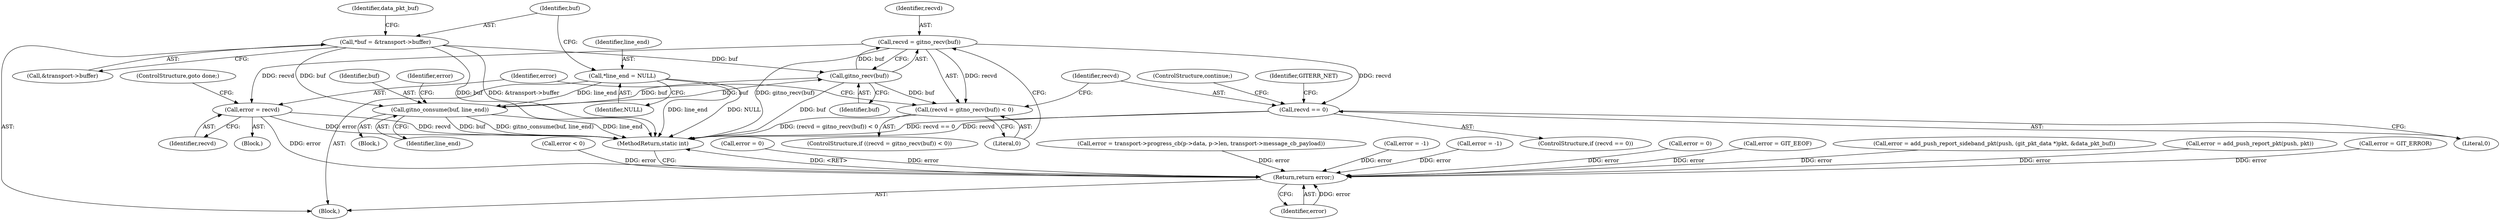 digraph "0_libgit2_2fdef641fd0dd2828bd948234ae86de75221a11a_1@API" {
"1000174" [label="(Call,recvd = gitno_recv(buf))"];
"1000176" [label="(Call,gitno_recv(buf))"];
"1000116" [label="(Call,*buf = &transport->buffer)"];
"1000197" [label="(Call,gitno_consume(buf, line_end))"];
"1000112" [label="(Call,*line_end = NULL)"];
"1000173" [label="(Call,(recvd = gitno_recv(buf)) < 0)"];
"1000180" [label="(Call,error = recvd)"];
"1000299" [label="(Return,return error;)"];
"1000185" [label="(Call,recvd == 0)"];
"1000285" [label="(Call,error = GIT_ERROR)"];
"1000197" [label="(Call,gitno_consume(buf, line_end))"];
"1000182" [label="(Identifier,recvd)"];
"1000175" [label="(Identifier,recvd)"];
"1000126" [label="(Identifier,data_pkt_buf)"];
"1000198" [label="(Identifier,buf)"];
"1000196" [label="(ControlStructure,continue;)"];
"1000186" [label="(Identifier,recvd)"];
"1000177" [label="(Identifier,buf)"];
"1000180" [label="(Call,error = recvd)"];
"1000301" [label="(MethodReturn,static int)"];
"1000117" [label="(Identifier,buf)"];
"1000113" [label="(Identifier,line_end)"];
"1000184" [label="(ControlStructure,if (recvd == 0))"];
"1000190" [label="(Identifier,GITERR_NET)"];
"1000118" [label="(Call,&transport->buffer)"];
"1000290" [label="(Call,error < 0)"];
"1000200" [label="(Call,error = 0)"];
"1000299" [label="(Return,return error;)"];
"1000183" [label="(ControlStructure,goto done;)"];
"1000129" [label="(Block,)"];
"1000178" [label="(Literal,0)"];
"1000300" [label="(Identifier,error)"];
"1000245" [label="(Call,error = transport->progress_cb(p->data, p->len, transport->message_cb_payload))"];
"1000187" [label="(Literal,0)"];
"1000162" [label="(Call,error = -1)"];
"1000112" [label="(Call,*line_end = NULL)"];
"1000106" [label="(Block,)"];
"1000228" [label="(Call,error = -1)"];
"1000116" [label="(Call,*buf = &transport->buffer)"];
"1000201" [label="(Identifier,error)"];
"1000272" [label="(Call,error = 0)"];
"1000179" [label="(Block,)"];
"1000176" [label="(Call,gitno_recv(buf))"];
"1000192" [label="(Call,error = GIT_EEOF)"];
"1000174" [label="(Call,recvd = gitno_recv(buf))"];
"1000114" [label="(Identifier,NULL)"];
"1000173" [label="(Call,(recvd = gitno_recv(buf)) < 0)"];
"1000209" [label="(Call,error = add_push_report_sideband_pkt(push, (git_pkt_data *)pkt, &data_pkt_buf))"];
"1000259" [label="(Call,error = add_push_report_pkt(push, pkt))"];
"1000172" [label="(ControlStructure,if ((recvd = gitno_recv(buf)) < 0))"];
"1000185" [label="(Call,recvd == 0)"];
"1000199" [label="(Identifier,line_end)"];
"1000181" [label="(Identifier,error)"];
"1000174" -> "1000173"  [label="AST: "];
"1000174" -> "1000176"  [label="CFG: "];
"1000175" -> "1000174"  [label="AST: "];
"1000176" -> "1000174"  [label="AST: "];
"1000178" -> "1000174"  [label="CFG: "];
"1000174" -> "1000301"  [label="DDG: gitno_recv(buf)"];
"1000174" -> "1000173"  [label="DDG: recvd"];
"1000176" -> "1000174"  [label="DDG: buf"];
"1000174" -> "1000180"  [label="DDG: recvd"];
"1000174" -> "1000185"  [label="DDG: recvd"];
"1000176" -> "1000177"  [label="CFG: "];
"1000177" -> "1000176"  [label="AST: "];
"1000176" -> "1000301"  [label="DDG: buf"];
"1000176" -> "1000173"  [label="DDG: buf"];
"1000116" -> "1000176"  [label="DDG: buf"];
"1000197" -> "1000176"  [label="DDG: buf"];
"1000176" -> "1000197"  [label="DDG: buf"];
"1000116" -> "1000106"  [label="AST: "];
"1000116" -> "1000118"  [label="CFG: "];
"1000117" -> "1000116"  [label="AST: "];
"1000118" -> "1000116"  [label="AST: "];
"1000126" -> "1000116"  [label="CFG: "];
"1000116" -> "1000301"  [label="DDG: &transport->buffer"];
"1000116" -> "1000301"  [label="DDG: buf"];
"1000116" -> "1000197"  [label="DDG: buf"];
"1000197" -> "1000129"  [label="AST: "];
"1000197" -> "1000199"  [label="CFG: "];
"1000198" -> "1000197"  [label="AST: "];
"1000199" -> "1000197"  [label="AST: "];
"1000201" -> "1000197"  [label="CFG: "];
"1000197" -> "1000301"  [label="DDG: gitno_consume(buf, line_end)"];
"1000197" -> "1000301"  [label="DDG: line_end"];
"1000197" -> "1000301"  [label="DDG: buf"];
"1000112" -> "1000197"  [label="DDG: line_end"];
"1000112" -> "1000106"  [label="AST: "];
"1000112" -> "1000114"  [label="CFG: "];
"1000113" -> "1000112"  [label="AST: "];
"1000114" -> "1000112"  [label="AST: "];
"1000117" -> "1000112"  [label="CFG: "];
"1000112" -> "1000301"  [label="DDG: NULL"];
"1000112" -> "1000301"  [label="DDG: line_end"];
"1000173" -> "1000172"  [label="AST: "];
"1000173" -> "1000178"  [label="CFG: "];
"1000178" -> "1000173"  [label="AST: "];
"1000181" -> "1000173"  [label="CFG: "];
"1000186" -> "1000173"  [label="CFG: "];
"1000173" -> "1000301"  [label="DDG: (recvd = gitno_recv(buf)) < 0"];
"1000180" -> "1000179"  [label="AST: "];
"1000180" -> "1000182"  [label="CFG: "];
"1000181" -> "1000180"  [label="AST: "];
"1000182" -> "1000180"  [label="AST: "];
"1000183" -> "1000180"  [label="CFG: "];
"1000180" -> "1000301"  [label="DDG: error"];
"1000180" -> "1000301"  [label="DDG: recvd"];
"1000180" -> "1000299"  [label="DDG: error"];
"1000299" -> "1000106"  [label="AST: "];
"1000299" -> "1000300"  [label="CFG: "];
"1000300" -> "1000299"  [label="AST: "];
"1000301" -> "1000299"  [label="CFG: "];
"1000299" -> "1000301"  [label="DDG: <RET>"];
"1000300" -> "1000299"  [label="DDG: error"];
"1000200" -> "1000299"  [label="DDG: error"];
"1000209" -> "1000299"  [label="DDG: error"];
"1000228" -> "1000299"  [label="DDG: error"];
"1000272" -> "1000299"  [label="DDG: error"];
"1000192" -> "1000299"  [label="DDG: error"];
"1000285" -> "1000299"  [label="DDG: error"];
"1000259" -> "1000299"  [label="DDG: error"];
"1000290" -> "1000299"  [label="DDG: error"];
"1000162" -> "1000299"  [label="DDG: error"];
"1000245" -> "1000299"  [label="DDG: error"];
"1000185" -> "1000184"  [label="AST: "];
"1000185" -> "1000187"  [label="CFG: "];
"1000186" -> "1000185"  [label="AST: "];
"1000187" -> "1000185"  [label="AST: "];
"1000190" -> "1000185"  [label="CFG: "];
"1000196" -> "1000185"  [label="CFG: "];
"1000185" -> "1000301"  [label="DDG: recvd == 0"];
"1000185" -> "1000301"  [label="DDG: recvd"];
}
